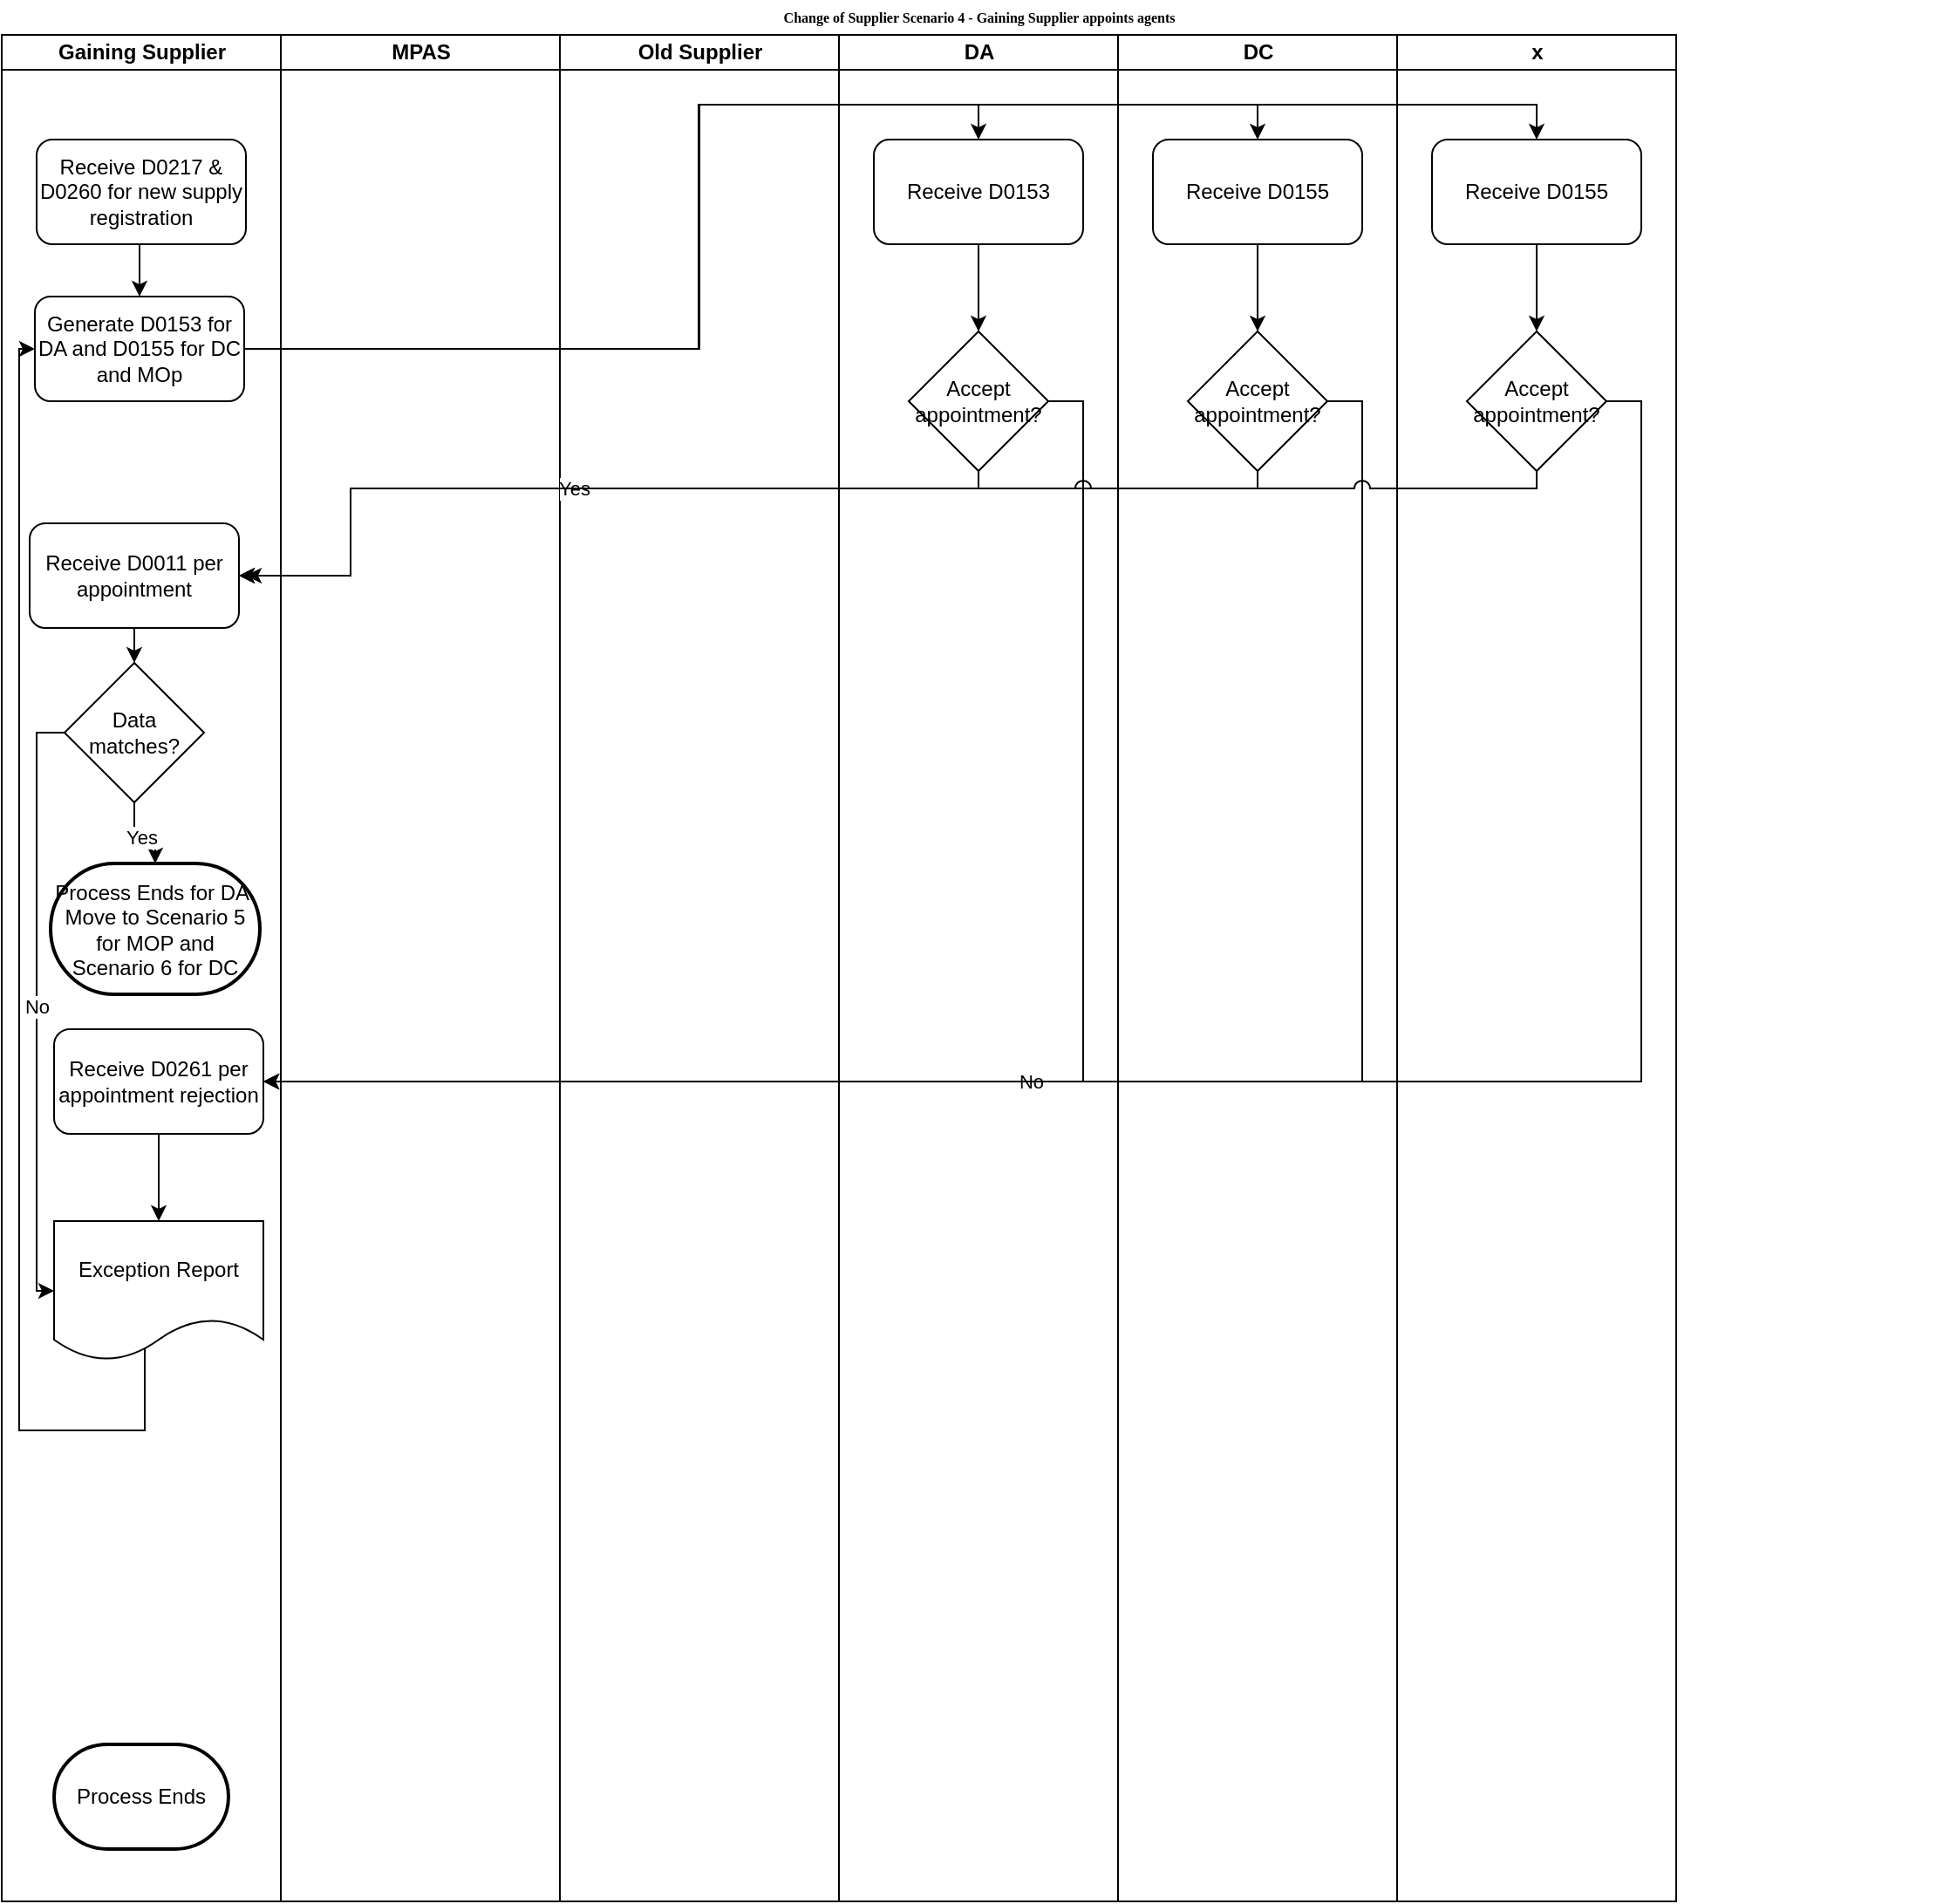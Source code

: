 <mxfile version="10.9.8" type="github"><diagram name="Page-1" id="74e2e168-ea6b-b213-b513-2b3c1d86103e"><mxGraphModel dx="750" dy="541" grid="1" gridSize="10" guides="1" tooltips="1" connect="1" arrows="1" fold="1" page="1" pageScale="1" pageWidth="827" pageHeight="1169" background="#ffffff" math="0" shadow="0"><root><mxCell id="0"/><mxCell id="1" parent="0"/><mxCell id="77e6c97f196da883-1" value="Change of Supplier Scenario 4 - Gaining Supplier appoints agents" style="swimlane;html=1;childLayout=stackLayout;startSize=20;rounded=0;shadow=0;labelBackgroundColor=none;strokeColor=none;strokeWidth=1;fillColor=#ffffff;fontFamily=Verdana;fontSize=8;fontColor=#000000;align=center;" parent="1" vertex="1"><mxGeometry x="70" y="40" width="1120" height="1090" as="geometry"/></mxCell><mxCell id="77e6c97f196da883-2" value="Gaining Supplier" style="swimlane;html=1;startSize=20;" parent="77e6c97f196da883-1" vertex="1"><mxGeometry y="20" width="160" height="1070" as="geometry"/></mxCell><mxCell id="lABEAh94QwCFASmo0ZNv-2" style="edgeStyle=orthogonalEdgeStyle;rounded=0;orthogonalLoop=1;jettySize=auto;html=1;exitX=0.5;exitY=1;exitDx=0;exitDy=0;entryX=0.5;entryY=0;entryDx=0;entryDy=0;" parent="77e6c97f196da883-2" source="zIyODxOTTqoCsG_aiIHh-10" target="lABEAh94QwCFASmo0ZNv-1" edge="1"><mxGeometry relative="1" as="geometry"/></mxCell><mxCell id="zIyODxOTTqoCsG_aiIHh-10" value="Receive D0217 &amp;amp; D0260 for new supply registration" style="rounded=1;whiteSpace=wrap;html=1;" parent="77e6c97f196da883-2" vertex="1"><mxGeometry x="20" y="60" width="120" height="60" as="geometry"/></mxCell><mxCell id="zIyODxOTTqoCsG_aiIHh-21" style="edgeStyle=orthogonalEdgeStyle;rounded=0;orthogonalLoop=1;jettySize=auto;html=1;exitX=0.5;exitY=1;exitDx=0;exitDy=0;" parent="77e6c97f196da883-2" edge="1"><mxGeometry relative="1" as="geometry"><mxPoint x="80" y="800" as="sourcePoint"/><mxPoint x="80" y="800" as="targetPoint"/></mxGeometry></mxCell><mxCell id="zIyODxOTTqoCsG_aiIHh-23" value="Process Ends" style="strokeWidth=2;html=1;shape=mxgraph.flowchart.terminator;whiteSpace=wrap;" parent="77e6c97f196da883-2" vertex="1"><mxGeometry x="30" y="980" width="100" height="60" as="geometry"/></mxCell><mxCell id="T8DFIghAVTwrpe1SVQYQ-4" style="edgeStyle=orthogonalEdgeStyle;rounded=0;orthogonalLoop=1;jettySize=auto;html=1;exitX=0.5;exitY=1;exitDx=0;exitDy=0;entryX=0.5;entryY=0;entryDx=0;entryDy=0;" parent="77e6c97f196da883-2" source="8GCFweuIL4JDo90L80H1-16" target="T8DFIghAVTwrpe1SVQYQ-2" edge="1"><mxGeometry relative="1" as="geometry"/></mxCell><mxCell id="8GCFweuIL4JDo90L80H1-16" value="Receive D0011 per appointment" style="rounded=1;whiteSpace=wrap;html=1;" parent="77e6c97f196da883-2" vertex="1"><mxGeometry x="16" y="280" width="120" height="60" as="geometry"/></mxCell><mxCell id="lABEAh94QwCFASmo0ZNv-1" value="Generate D0153 for DA and D0155 for DC and MOp" style="rounded=1;whiteSpace=wrap;html=1;" parent="77e6c97f196da883-2" vertex="1"><mxGeometry x="19" y="150" width="120" height="60" as="geometry"/></mxCell><mxCell id="lABEAh94QwCFASmo0ZNv-8" style="edgeStyle=orthogonalEdgeStyle;rounded=0;jumpStyle=arc;jumpSize=9;orthogonalLoop=1;jettySize=auto;html=1;exitX=0.5;exitY=1;exitDx=0;exitDy=0;entryX=0.5;entryY=0;entryDx=0;entryDy=0;" parent="77e6c97f196da883-2" source="lABEAh94QwCFASmo0ZNv-3" target="lABEAh94QwCFASmo0ZNv-7" edge="1"><mxGeometry relative="1" as="geometry"/></mxCell><mxCell id="lABEAh94QwCFASmo0ZNv-3" value="Receive D0261 per appointment rejection" style="rounded=1;whiteSpace=wrap;html=1;" parent="77e6c97f196da883-2" vertex="1"><mxGeometry x="30" y="570" width="120" height="60" as="geometry"/></mxCell><mxCell id="T8DFIghAVTwrpe1SVQYQ-5" style="edgeStyle=orthogonalEdgeStyle;rounded=0;orthogonalLoop=1;jettySize=auto;html=1;entryX=0;entryY=0.5;entryDx=0;entryDy=0;exitX=0.517;exitY=0.838;exitDx=0;exitDy=0;exitPerimeter=0;" parent="77e6c97f196da883-2" source="lABEAh94QwCFASmo0ZNv-7" target="lABEAh94QwCFASmo0ZNv-1" edge="1"><mxGeometry relative="1" as="geometry"><Array as="points"><mxPoint x="82" y="747"/><mxPoint x="82" y="800"/><mxPoint x="10" y="800"/><mxPoint x="10" y="180"/></Array></mxGeometry></mxCell><mxCell id="lABEAh94QwCFASmo0ZNv-7" value="Exception Report" style="shape=document;whiteSpace=wrap;html=1;boundedLbl=1;" parent="77e6c97f196da883-2" vertex="1"><mxGeometry x="30" y="680" width="120" height="80" as="geometry"/></mxCell><mxCell id="T8DFIghAVTwrpe1SVQYQ-3" value="No" style="edgeStyle=orthogonalEdgeStyle;rounded=0;orthogonalLoop=1;jettySize=auto;html=1;entryX=0;entryY=0.5;entryDx=0;entryDy=0;" parent="77e6c97f196da883-2" source="T8DFIghAVTwrpe1SVQYQ-2" target="lABEAh94QwCFASmo0ZNv-7" edge="1"><mxGeometry relative="1" as="geometry"><Array as="points"><mxPoint x="20" y="400"/></Array></mxGeometry></mxCell><mxCell id="T8DFIghAVTwrpe1SVQYQ-8" value="Yes" style="edgeStyle=orthogonalEdgeStyle;rounded=0;orthogonalLoop=1;jettySize=auto;html=1;entryX=0.5;entryY=0;entryDx=0;entryDy=0;entryPerimeter=0;" parent="77e6c97f196da883-2" source="T8DFIghAVTwrpe1SVQYQ-2" target="T8DFIghAVTwrpe1SVQYQ-7" edge="1"><mxGeometry relative="1" as="geometry"/></mxCell><mxCell id="T8DFIghAVTwrpe1SVQYQ-2" value="Data matches?" style="rhombus;whiteSpace=wrap;html=1;" parent="77e6c97f196da883-2" vertex="1"><mxGeometry x="36" y="360" width="80" height="80" as="geometry"/></mxCell><mxCell id="T8DFIghAVTwrpe1SVQYQ-7" value="Process Ends for DA. Move to Scenario 5 for MOP and Scenario 6 for DC" style="strokeWidth=2;html=1;shape=mxgraph.flowchart.terminator;whiteSpace=wrap;" parent="77e6c97f196da883-2" vertex="1"><mxGeometry x="28" y="475" width="120" height="75" as="geometry"/></mxCell><mxCell id="77e6c97f196da883-3" value="MPAS" style="swimlane;html=1;startSize=20;" parent="77e6c97f196da883-1" vertex="1"><mxGeometry x="160" y="20" width="160" height="1070" as="geometry"/></mxCell><mxCell id="77e6c97f196da883-4" value="Old Supplier" style="swimlane;html=1;startSize=20;" parent="77e6c97f196da883-1" vertex="1"><mxGeometry x="320" y="20" width="160" height="1070" as="geometry"/></mxCell><mxCell id="wQQ8Tt-gBdMGujzAyKJH-7" value="DA" style="swimlane;html=1;startSize=20;" parent="77e6c97f196da883-1" vertex="1"><mxGeometry x="480" y="20" width="160" height="1070" as="geometry"/></mxCell><mxCell id="8GCFweuIL4JDo90L80H1-12" style="edgeStyle=orthogonalEdgeStyle;rounded=0;orthogonalLoop=1;jettySize=auto;html=1;exitX=0.5;exitY=1;exitDx=0;exitDy=0;" parent="wQQ8Tt-gBdMGujzAyKJH-7" source="8GCFweuIL4JDo90L80H1-1" target="8GCFweuIL4JDo90L80H1-9" edge="1"><mxGeometry relative="1" as="geometry"/></mxCell><mxCell id="8GCFweuIL4JDo90L80H1-1" value="Receive D0153" style="rounded=1;whiteSpace=wrap;html=1;" parent="wQQ8Tt-gBdMGujzAyKJH-7" vertex="1"><mxGeometry x="20" y="60" width="120" height="60" as="geometry"/></mxCell><mxCell id="8GCFweuIL4JDo90L80H1-9" value="Accept appointment?" style="rhombus;whiteSpace=wrap;html=1;" parent="wQQ8Tt-gBdMGujzAyKJH-7" vertex="1"><mxGeometry x="40" y="170" width="80" height="80" as="geometry"/></mxCell><mxCell id="77e6c97f196da883-5" value="DC" style="swimlane;html=1;startSize=20;" parent="77e6c97f196da883-1" vertex="1"><mxGeometry x="640" y="20" width="160" height="1070" as="geometry"/></mxCell><mxCell id="8GCFweuIL4JDo90L80H1-13" style="edgeStyle=orthogonalEdgeStyle;rounded=0;orthogonalLoop=1;jettySize=auto;html=1;exitX=0.5;exitY=1;exitDx=0;exitDy=0;" parent="77e6c97f196da883-5" source="8GCFweuIL4JDo90L80H1-4" target="8GCFweuIL4JDo90L80H1-11" edge="1"><mxGeometry relative="1" as="geometry"/></mxCell><mxCell id="8GCFweuIL4JDo90L80H1-4" value="Receive D0155" style="rounded=1;whiteSpace=wrap;html=1;" parent="77e6c97f196da883-5" vertex="1"><mxGeometry x="20" y="60" width="120" height="60" as="geometry"/></mxCell><mxCell id="8GCFweuIL4JDo90L80H1-11" value="Accept appointment?" style="rhombus;whiteSpace=wrap;html=1;" parent="77e6c97f196da883-5" vertex="1"><mxGeometry x="40" y="170" width="80" height="80" as="geometry"/></mxCell><mxCell id="77e6c97f196da883-7" value="x" style="swimlane;html=1;startSize=20;" parent="77e6c97f196da883-1" vertex="1"><mxGeometry x="800" y="20" width="160" height="1070" as="geometry"/></mxCell><mxCell id="8GCFweuIL4JDo90L80H1-15" style="edgeStyle=orthogonalEdgeStyle;rounded=0;orthogonalLoop=1;jettySize=auto;html=1;exitX=0.5;exitY=1;exitDx=0;exitDy=0;" parent="77e6c97f196da883-7" source="8GCFweuIL4JDo90L80H1-5" target="8GCFweuIL4JDo90L80H1-10" edge="1"><mxGeometry relative="1" as="geometry"/></mxCell><mxCell id="8GCFweuIL4JDo90L80H1-5" value="Receive D0155" style="rounded=1;whiteSpace=wrap;html=1;" parent="77e6c97f196da883-7" vertex="1"><mxGeometry x="20" y="60" width="120" height="60" as="geometry"/></mxCell><mxCell id="8GCFweuIL4JDo90L80H1-10" value="Accept appointment?" style="rhombus;whiteSpace=wrap;html=1;" parent="77e6c97f196da883-7" vertex="1"><mxGeometry x="40" y="170" width="80" height="80" as="geometry"/></mxCell><mxCell id="8GCFweuIL4JDo90L80H1-6" style="edgeStyle=orthogonalEdgeStyle;rounded=0;orthogonalLoop=1;jettySize=auto;html=1;exitX=1;exitY=0.5;exitDx=0;exitDy=0;entryX=0.5;entryY=0;entryDx=0;entryDy=0;" parent="77e6c97f196da883-1" source="lABEAh94QwCFASmo0ZNv-1" target="8GCFweuIL4JDo90L80H1-1" edge="1"><mxGeometry relative="1" as="geometry"><Array as="points"><mxPoint x="400" y="200"/><mxPoint x="400" y="60"/><mxPoint x="560" y="60"/></Array></mxGeometry></mxCell><mxCell id="8GCFweuIL4JDo90L80H1-7" style="edgeStyle=orthogonalEdgeStyle;rounded=0;orthogonalLoop=1;jettySize=auto;html=1;exitX=1;exitY=0.5;exitDx=0;exitDy=0;entryX=0.5;entryY=0;entryDx=0;entryDy=0;" parent="77e6c97f196da883-1" source="lABEAh94QwCFASmo0ZNv-1" target="8GCFweuIL4JDo90L80H1-4" edge="1"><mxGeometry relative="1" as="geometry"/></mxCell><mxCell id="8GCFweuIL4JDo90L80H1-8" style="edgeStyle=orthogonalEdgeStyle;rounded=0;orthogonalLoop=1;jettySize=auto;html=1;exitX=1;exitY=0.5;exitDx=0;exitDy=0;entryX=0.5;entryY=0;entryDx=0;entryDy=0;" parent="77e6c97f196da883-1" source="lABEAh94QwCFASmo0ZNv-1" target="8GCFweuIL4JDo90L80H1-5" edge="1"><mxGeometry relative="1" as="geometry"><Array as="points"><mxPoint x="400" y="200"/><mxPoint x="400" y="60"/><mxPoint x="880" y="60"/></Array></mxGeometry></mxCell><mxCell id="8GCFweuIL4JDo90L80H1-17" value="Yes" style="edgeStyle=orthogonalEdgeStyle;rounded=0;orthogonalLoop=1;jettySize=auto;html=1;exitX=0.5;exitY=1;exitDx=0;exitDy=0;entryX=1;entryY=0.5;entryDx=0;entryDy=0;" parent="77e6c97f196da883-1" source="8GCFweuIL4JDo90L80H1-9" target="8GCFweuIL4JDo90L80H1-16" edge="1"><mxGeometry relative="1" as="geometry"><Array as="points"><mxPoint x="560" y="280"/><mxPoint x="200" y="280"/><mxPoint x="200" y="330"/></Array></mxGeometry></mxCell><mxCell id="8GCFweuIL4JDo90L80H1-18" style="edgeStyle=orthogonalEdgeStyle;rounded=0;orthogonalLoop=1;jettySize=auto;html=1;exitX=0.5;exitY=1;exitDx=0;exitDy=0;entryX=1;entryY=0.5;entryDx=0;entryDy=0;jumpStyle=arc;jumpSize=9;" parent="77e6c97f196da883-1" source="8GCFweuIL4JDo90L80H1-11" target="8GCFweuIL4JDo90L80H1-16" edge="1"><mxGeometry relative="1" as="geometry"><Array as="points"><mxPoint x="720" y="280"/><mxPoint x="200" y="280"/><mxPoint x="200" y="330"/></Array></mxGeometry></mxCell><mxCell id="lABEAh94QwCFASmo0ZNv-4" value="No" style="edgeStyle=orthogonalEdgeStyle;rounded=0;orthogonalLoop=1;jettySize=auto;html=1;exitX=1;exitY=0.5;exitDx=0;exitDy=0;entryX=1;entryY=0.5;entryDx=0;entryDy=0;jumpStyle=none;jumpSize=9;" parent="77e6c97f196da883-1" source="8GCFweuIL4JDo90L80H1-9" target="lABEAh94QwCFASmo0ZNv-3" edge="1"><mxGeometry relative="1" as="geometry"/></mxCell><mxCell id="lABEAh94QwCFASmo0ZNv-5" style="edgeStyle=orthogonalEdgeStyle;rounded=0;jumpStyle=arc;jumpSize=9;orthogonalLoop=1;jettySize=auto;html=1;exitX=1;exitY=0.5;exitDx=0;exitDy=0;entryX=1;entryY=0.5;entryDx=0;entryDy=0;" parent="77e6c97f196da883-1" source="8GCFweuIL4JDo90L80H1-11" target="lABEAh94QwCFASmo0ZNv-3" edge="1"><mxGeometry relative="1" as="geometry"/></mxCell><mxCell id="lABEAh94QwCFASmo0ZNv-6" style="edgeStyle=orthogonalEdgeStyle;rounded=0;jumpStyle=arc;jumpSize=9;orthogonalLoop=1;jettySize=auto;html=1;exitX=1;exitY=0.5;exitDx=0;exitDy=0;entryX=1;entryY=0.5;entryDx=0;entryDy=0;" parent="77e6c97f196da883-1" source="8GCFweuIL4JDo90L80H1-10" target="lABEAh94QwCFASmo0ZNv-3" edge="1"><mxGeometry relative="1" as="geometry"><mxPoint x="140" y="420" as="targetPoint"/><Array as="points"><mxPoint x="940" y="230"/><mxPoint x="940" y="620"/></Array></mxGeometry></mxCell><mxCell id="8GCFweuIL4JDo90L80H1-19" style="edgeStyle=orthogonalEdgeStyle;rounded=0;orthogonalLoop=1;jettySize=auto;html=1;exitX=0.5;exitY=1;exitDx=0;exitDy=0;jumpStyle=arc;jumpSize=9;" parent="1" source="8GCFweuIL4JDo90L80H1-10" edge="1"><mxGeometry relative="1" as="geometry"><mxPoint x="210" y="370" as="targetPoint"/><Array as="points"><mxPoint x="950" y="320"/><mxPoint x="270" y="320"/><mxPoint x="270" y="370"/></Array></mxGeometry></mxCell></root></mxGraphModel></diagram></mxfile>